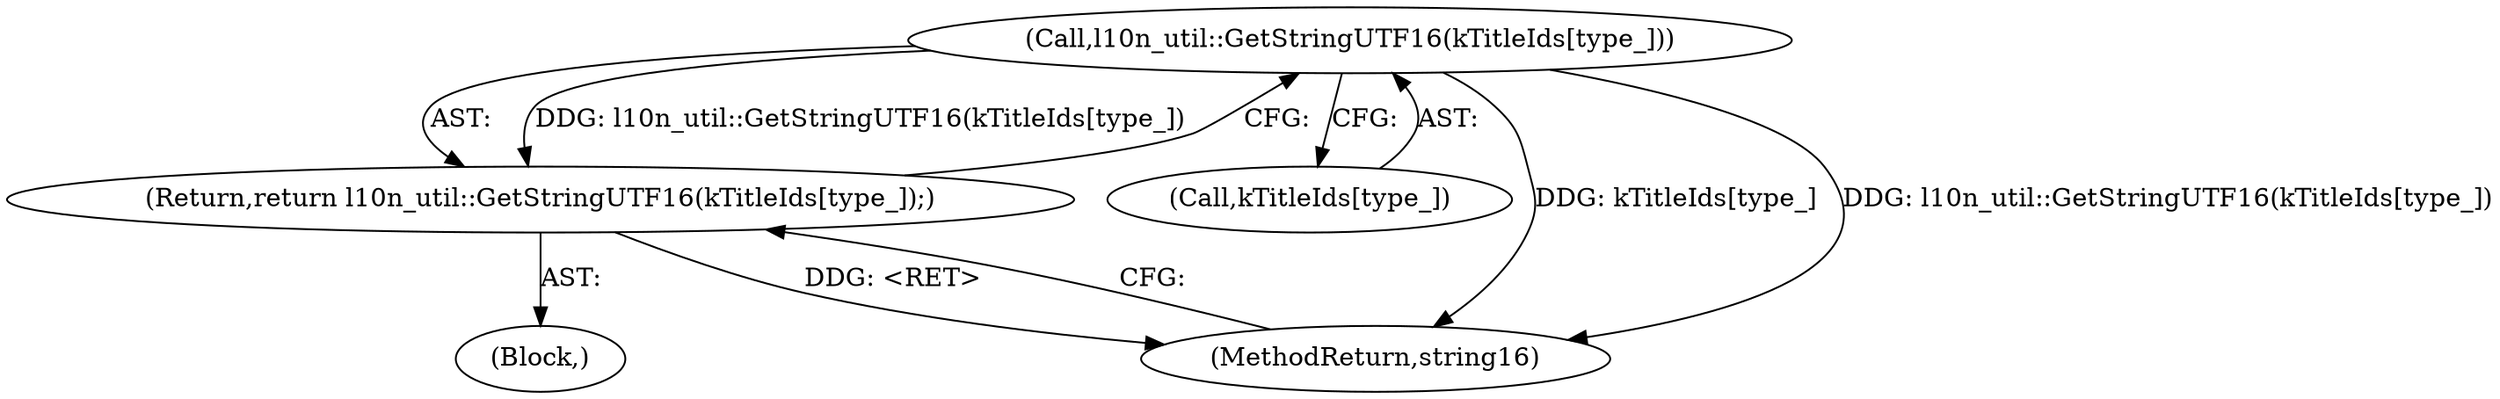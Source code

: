 digraph "0_Chrome_6b5f83842b5edb5d4bd6684b196b3630c6769731_1@array" {
"1000130" [label="(Call,l10n_util::GetStringUTF16(kTitleIds[type_]))"];
"1000129" [label="(Return,return l10n_util::GetStringUTF16(kTitleIds[type_]);)"];
"1000130" [label="(Call,l10n_util::GetStringUTF16(kTitleIds[type_]))"];
"1000131" [label="(Call,kTitleIds[type_])"];
"1000129" [label="(Return,return l10n_util::GetStringUTF16(kTitleIds[type_]);)"];
"1000128" [label="(Block,)"];
"1000134" [label="(MethodReturn,string16)"];
"1000130" -> "1000129"  [label="AST: "];
"1000130" -> "1000131"  [label="CFG: "];
"1000131" -> "1000130"  [label="AST: "];
"1000129" -> "1000130"  [label="CFG: "];
"1000130" -> "1000134"  [label="DDG: kTitleIds[type_]"];
"1000130" -> "1000134"  [label="DDG: l10n_util::GetStringUTF16(kTitleIds[type_])"];
"1000130" -> "1000129"  [label="DDG: l10n_util::GetStringUTF16(kTitleIds[type_])"];
"1000129" -> "1000128"  [label="AST: "];
"1000134" -> "1000129"  [label="CFG: "];
"1000129" -> "1000134"  [label="DDG: <RET>"];
}
